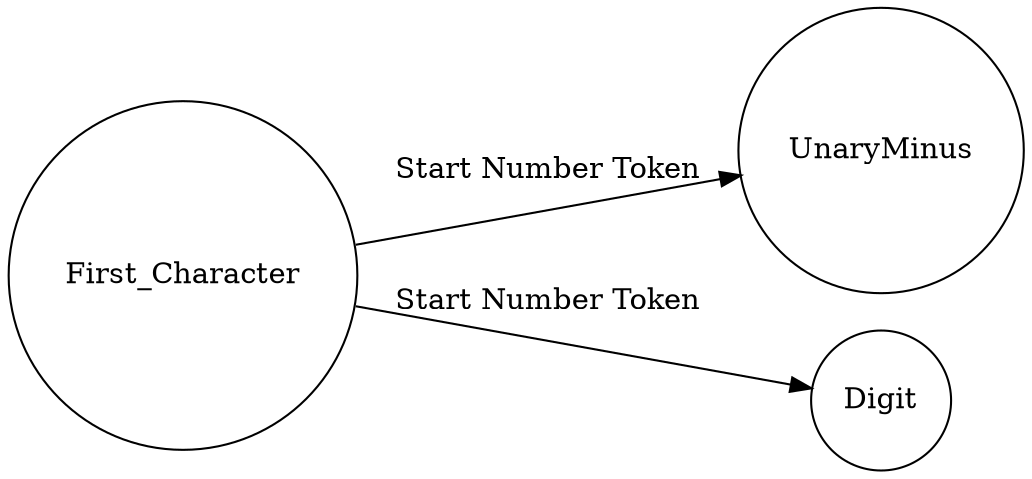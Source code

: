 digraph FSM {
    rankdir=LR;
    node [shape = circle];

    First_Character -> UnaryMinus [label = "Start Number Token"];
    First_Character -> Digit [label = "Start Number Token"];
}